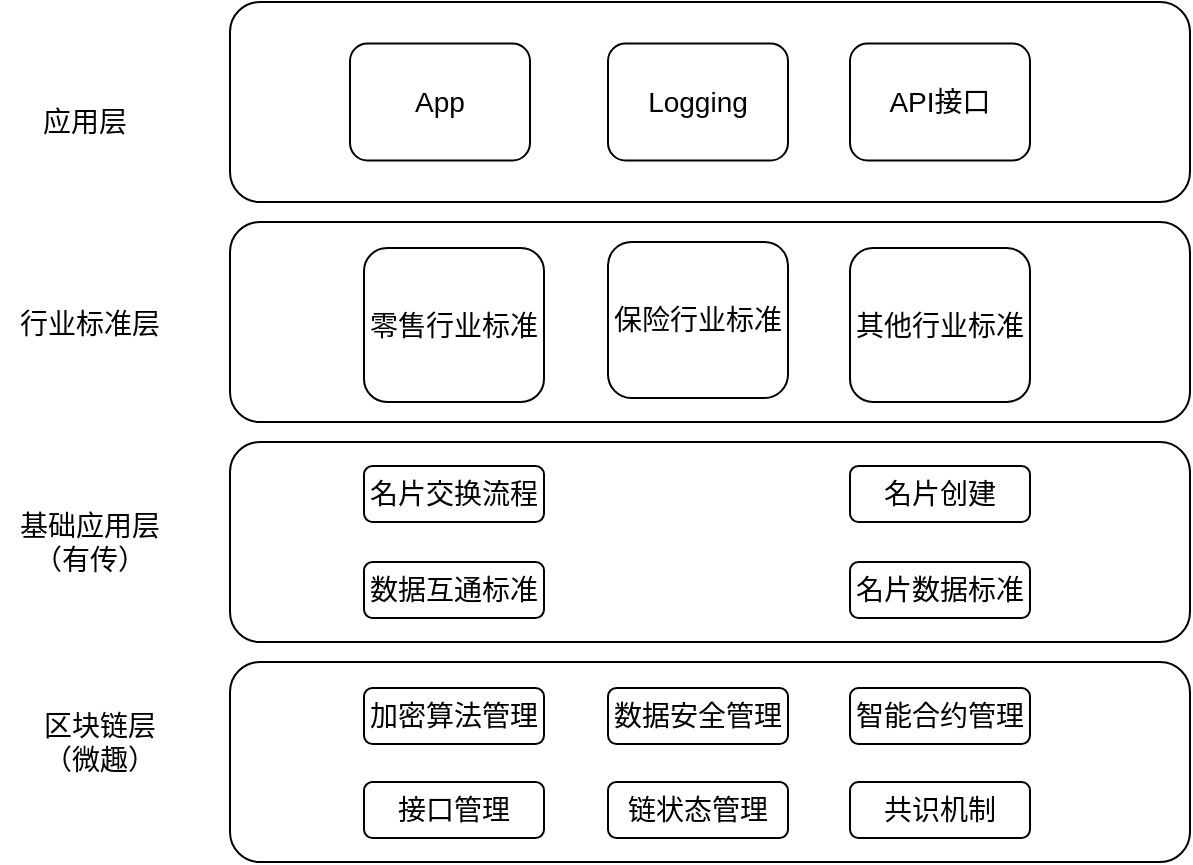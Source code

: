 <mxfile version="12.4.8" type="github"><diagram id="q0Qemogr2p76Ejr7fHuv" name="Page-1"><mxGraphModel dx="1186" dy="640" grid="1" gridSize="10" guides="1" tooltips="1" connect="1" arrows="1" fold="1" page="1" pageScale="1" pageWidth="827" pageHeight="1169" math="0" shadow="0"><root><mxCell id="0"/><mxCell id="1" parent="0"/><mxCell id="BkMy49ze9qn0hu9Yu05o-1" value="" style="rounded=1;whiteSpace=wrap;html=1;fontSize=14;" parent="1" vertex="1"><mxGeometry x="170" y="410" width="480" height="100" as="geometry"/></mxCell><mxCell id="BkMy49ze9qn0hu9Yu05o-2" value="区块链层&lt;br style=&quot;font-size: 14px;&quot;&gt;（微趣）" style="text;html=1;strokeColor=none;fillColor=none;align=center;verticalAlign=middle;whiteSpace=wrap;rounded=0;fontSize=14;" parent="1" vertex="1"><mxGeometry x="55" y="440" width="100" height="20" as="geometry"/></mxCell><mxCell id="BkMy49ze9qn0hu9Yu05o-8" value="基础应用层&lt;br style=&quot;font-size: 14px;&quot;&gt;（有传）" style="text;html=1;strokeColor=none;fillColor=none;align=center;verticalAlign=middle;whiteSpace=wrap;rounded=0;fontSize=14;" parent="1" vertex="1"><mxGeometry x="60" y="340" width="80" height="20" as="geometry"/></mxCell><mxCell id="BkMy49ze9qn0hu9Yu05o-14" value="行业标准层" style="text;html=1;strokeColor=none;fillColor=none;align=center;verticalAlign=middle;whiteSpace=wrap;rounded=0;fontSize=14;" parent="1" vertex="1"><mxGeometry x="60" y="231" width="80" height="20" as="geometry"/></mxCell><mxCell id="cECoTZmhDWO5OO1rk6H5-3" value="" style="rounded=1;whiteSpace=wrap;html=1;fontSize=14;" vertex="1" parent="1"><mxGeometry x="170" y="80" width="480" height="100" as="geometry"/></mxCell><mxCell id="cECoTZmhDWO5OO1rk6H5-4" value="应用层" style="text;html=1;strokeColor=none;fillColor=none;align=center;verticalAlign=middle;whiteSpace=wrap;rounded=0;fontSize=14;" vertex="1" parent="1"><mxGeometry x="70" y="130" width="55" height="20" as="geometry"/></mxCell><mxCell id="cECoTZmhDWO5OO1rk6H5-5" value="智能合约管理" style="rounded=1;whiteSpace=wrap;html=1;fontSize=14;" vertex="1" parent="1"><mxGeometry x="480" y="423" width="90" height="28" as="geometry"/></mxCell><mxCell id="cECoTZmhDWO5OO1rk6H5-6" value="数据安全管理" style="rounded=1;whiteSpace=wrap;html=1;fontSize=14;" vertex="1" parent="1"><mxGeometry x="359" y="423" width="90" height="28" as="geometry"/></mxCell><mxCell id="cECoTZmhDWO5OO1rk6H5-7" value="加密算法管理" style="rounded=1;whiteSpace=wrap;html=1;fontSize=14;" vertex="1" parent="1"><mxGeometry x="237" y="423" width="90" height="28" as="geometry"/></mxCell><mxCell id="cECoTZmhDWO5OO1rk6H5-8" value="接口管理" style="rounded=1;whiteSpace=wrap;html=1;fontSize=14;" vertex="1" parent="1"><mxGeometry x="237" y="470" width="90" height="28" as="geometry"/></mxCell><mxCell id="cECoTZmhDWO5OO1rk6H5-9" value="链状态管理" style="rounded=1;whiteSpace=wrap;html=1;fontSize=14;" vertex="1" parent="1"><mxGeometry x="359" y="470" width="90" height="28" as="geometry"/></mxCell><mxCell id="cECoTZmhDWO5OO1rk6H5-10" value="共识机制" style="rounded=1;whiteSpace=wrap;html=1;fontSize=14;" vertex="1" parent="1"><mxGeometry x="480" y="470" width="90" height="28" as="geometry"/></mxCell><mxCell id="cECoTZmhDWO5OO1rk6H5-11" value="" style="rounded=1;whiteSpace=wrap;html=1;fontSize=14;" vertex="1" parent="1"><mxGeometry x="170" y="300" width="480" height="100" as="geometry"/></mxCell><mxCell id="cECoTZmhDWO5OO1rk6H5-12" value="名片创建" style="rounded=1;whiteSpace=wrap;html=1;fontSize=14;" vertex="1" parent="1"><mxGeometry x="480" y="312" width="90" height="28" as="geometry"/></mxCell><mxCell id="cECoTZmhDWO5OO1rk6H5-13" value="名片交换流程" style="rounded=1;whiteSpace=wrap;html=1;fontSize=14;" vertex="1" parent="1"><mxGeometry x="237" y="312" width="90" height="28" as="geometry"/></mxCell><mxCell id="cECoTZmhDWO5OO1rk6H5-14" value="名片数据标准" style="rounded=1;whiteSpace=wrap;html=1;fontSize=14;" vertex="1" parent="1"><mxGeometry x="480" y="360" width="90" height="28" as="geometry"/></mxCell><mxCell id="cECoTZmhDWO5OO1rk6H5-16" value="数据互通标准" style="rounded=1;whiteSpace=wrap;html=1;fontSize=14;" vertex="1" parent="1"><mxGeometry x="237" y="360" width="90" height="28" as="geometry"/></mxCell><mxCell id="cECoTZmhDWO5OO1rk6H5-18" value="" style="rounded=1;whiteSpace=wrap;html=1;fontSize=14;" vertex="1" parent="1"><mxGeometry x="170" y="190" width="480" height="100" as="geometry"/></mxCell><mxCell id="cECoTZmhDWO5OO1rk6H5-19" value="其他行业标准" style="rounded=1;whiteSpace=wrap;html=1;fontSize=14;" vertex="1" parent="1"><mxGeometry x="480" y="203" width="90" height="77" as="geometry"/></mxCell><mxCell id="cECoTZmhDWO5OO1rk6H5-21" value="零售行业标准" style="rounded=1;whiteSpace=wrap;html=1;fontSize=14;" vertex="1" parent="1"><mxGeometry x="237" y="203" width="90" height="77" as="geometry"/></mxCell><mxCell id="cECoTZmhDWO5OO1rk6H5-23" value="保险行业标准" style="rounded=1;whiteSpace=wrap;html=1;fontSize=14;" vertex="1" parent="1"><mxGeometry x="359" y="200" width="90" height="78" as="geometry"/></mxCell><mxCell id="cECoTZmhDWO5OO1rk6H5-25" value="App" style="rounded=1;whiteSpace=wrap;html=1;fontSize=14;" vertex="1" parent="1"><mxGeometry x="230" y="100.75" width="90" height="58.5" as="geometry"/></mxCell><mxCell id="cECoTZmhDWO5OO1rk6H5-26" value="Logging" style="rounded=1;whiteSpace=wrap;html=1;fontSize=14;" vertex="1" parent="1"><mxGeometry x="359" y="100.75" width="90" height="58.5" as="geometry"/></mxCell><mxCell id="cECoTZmhDWO5OO1rk6H5-27" value="API接口" style="rounded=1;whiteSpace=wrap;html=1;fontSize=14;" vertex="1" parent="1"><mxGeometry x="480" y="100.75" width="90" height="58.5" as="geometry"/></mxCell></root></mxGraphModel></diagram></mxfile>